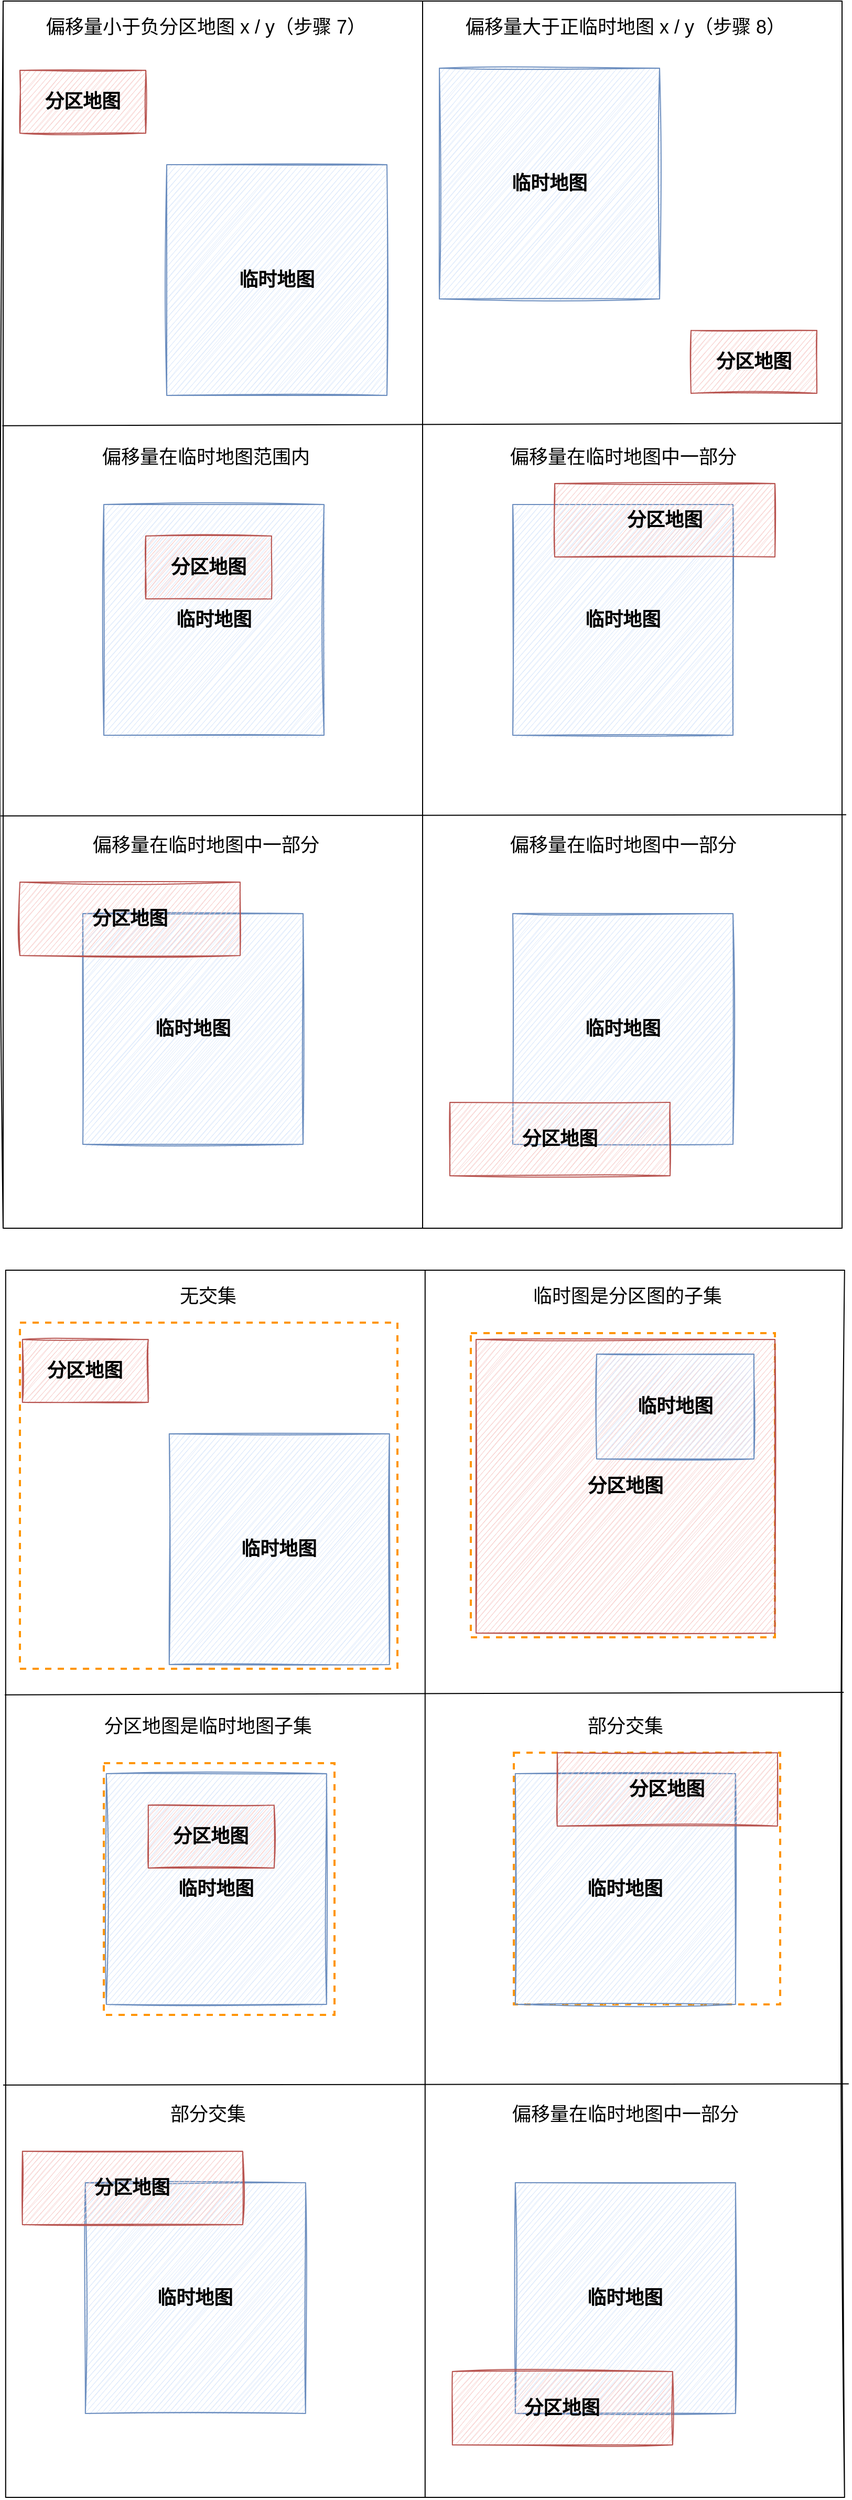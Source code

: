 <mxfile version="21.6.9" type="github">
  <diagram id="C5RBs43oDa-KdzZeNtuy" name="Page-1">
    <mxGraphModel dx="1434" dy="821" grid="1" gridSize="10" guides="1" tooltips="1" connect="1" arrows="1" fold="1" page="1" pageScale="1" pageWidth="827" pageHeight="1169" math="0" shadow="0">
      <root>
        <mxCell id="WIyWlLk6GJQsqaUBKTNV-0" />
        <mxCell id="WIyWlLk6GJQsqaUBKTNV-1" parent="WIyWlLk6GJQsqaUBKTNV-0" />
        <mxCell id="4jtPyUjPbutTBBN_l6jg-0" value="" style="rounded=0;whiteSpace=wrap;html=1;glass=0;sketch=1;fontSize=18;" vertex="1" parent="WIyWlLk6GJQsqaUBKTNV-1">
          <mxGeometry x="16.4" y="1270" width="800" height="1170" as="geometry" />
        </mxCell>
        <mxCell id="4jtPyUjPbutTBBN_l6jg-22" value="" style="rounded=0;whiteSpace=wrap;html=1;dashed=1;fillColor=none;strokeColor=#ff9500;strokeWidth=2;" vertex="1" parent="WIyWlLk6GJQsqaUBKTNV-1">
          <mxGeometry x="30" y="1320" width="360" height="330" as="geometry" />
        </mxCell>
        <mxCell id="4jtPyUjPbutTBBN_l6jg-23" value="" style="rounded=0;whiteSpace=wrap;html=1;dashed=1;fillColor=none;strokeColor=#ff9500;strokeWidth=2;" vertex="1" parent="WIyWlLk6GJQsqaUBKTNV-1">
          <mxGeometry x="460" y="1330" width="290" height="290" as="geometry" />
        </mxCell>
        <mxCell id="4jtPyUjPbutTBBN_l6jg-24" value="" style="rounded=0;whiteSpace=wrap;html=1;dashed=1;fillColor=none;strokeColor=#ff9500;strokeWidth=2;" vertex="1" parent="WIyWlLk6GJQsqaUBKTNV-1">
          <mxGeometry x="110" y="1740" width="220" height="240" as="geometry" />
        </mxCell>
        <mxCell id="4jtPyUjPbutTBBN_l6jg-25" value="" style="rounded=0;whiteSpace=wrap;html=1;dashed=1;fillColor=none;strokeColor=#ff9500;strokeWidth=2;" vertex="1" parent="WIyWlLk6GJQsqaUBKTNV-1">
          <mxGeometry x="501" y="1730" width="254" height="240" as="geometry" />
        </mxCell>
        <mxCell id="4dKTXO5G0q5J4LrQVhPR-27" value="" style="rounded=0;whiteSpace=wrap;html=1;glass=0;sketch=1;fontSize=18;" parent="WIyWlLk6GJQsqaUBKTNV-1" vertex="1">
          <mxGeometry x="14" y="60" width="800" height="1170" as="geometry" />
        </mxCell>
        <mxCell id="4dKTXO5G0q5J4LrQVhPR-21" value="&lt;b&gt;&lt;font style=&quot;font-size: 18px;&quot;&gt;临时地图&lt;/font&gt;&lt;/b&gt;" style="rounded=0;whiteSpace=wrap;html=1;fillColor=#dae8fc;strokeColor=#6c8ebf;glass=0;sketch=1;" parent="WIyWlLk6GJQsqaUBKTNV-1" vertex="1">
          <mxGeometry x="170" y="216" width="210" height="220" as="geometry" />
        </mxCell>
        <mxCell id="4dKTXO5G0q5J4LrQVhPR-22" value="&lt;b&gt;&lt;font style=&quot;font-size: 18px;&quot;&gt;分区地图&lt;/font&gt;&lt;/b&gt;" style="rounded=0;whiteSpace=wrap;html=1;glass=0;sketch=1;fillColor=#f8cecc;strokeColor=#b85450;" parent="WIyWlLk6GJQsqaUBKTNV-1" vertex="1">
          <mxGeometry x="30" y="126" width="120" height="60" as="geometry" />
        </mxCell>
        <mxCell id="4dKTXO5G0q5J4LrQVhPR-23" value="&lt;b&gt;&lt;font style=&quot;font-size: 18px;&quot;&gt;临时地图&lt;/font&gt;&lt;/b&gt;" style="rounded=0;whiteSpace=wrap;html=1;fillColor=#dae8fc;strokeColor=#6c8ebf;glass=0;sketch=1;" parent="WIyWlLk6GJQsqaUBKTNV-1" vertex="1">
          <mxGeometry x="430" y="124" width="210" height="220" as="geometry" />
        </mxCell>
        <mxCell id="4dKTXO5G0q5J4LrQVhPR-24" value="&lt;b&gt;&lt;font style=&quot;font-size: 18px;&quot;&gt;分区地图&lt;/font&gt;&lt;/b&gt;" style="rounded=0;whiteSpace=wrap;html=1;glass=0;sketch=1;fillColor=#f8cecc;strokeColor=#b85450;" parent="WIyWlLk6GJQsqaUBKTNV-1" vertex="1">
          <mxGeometry x="670" y="374" width="120" height="60" as="geometry" />
        </mxCell>
        <mxCell id="4dKTXO5G0q5J4LrQVhPR-25" value="&lt;b&gt;&lt;font style=&quot;font-size: 18px;&quot;&gt;临时地图&lt;/font&gt;&lt;/b&gt;" style="rounded=0;whiteSpace=wrap;html=1;fillColor=#dae8fc;strokeColor=#6c8ebf;glass=0;sketch=1;" parent="WIyWlLk6GJQsqaUBKTNV-1" vertex="1">
          <mxGeometry x="110" y="540" width="210" height="220" as="geometry" />
        </mxCell>
        <mxCell id="4dKTXO5G0q5J4LrQVhPR-26" value="&lt;b&gt;&lt;font style=&quot;font-size: 18px;&quot;&gt;分区地图&lt;/font&gt;&lt;/b&gt;" style="rounded=0;whiteSpace=wrap;html=1;glass=0;sketch=1;fillColor=#f8cecc;strokeColor=#b85450;" parent="WIyWlLk6GJQsqaUBKTNV-1" vertex="1">
          <mxGeometry x="150" y="570" width="120" height="60" as="geometry" />
        </mxCell>
        <mxCell id="4dKTXO5G0q5J4LrQVhPR-28" value="" style="endArrow=none;html=1;rounded=0;fontSize=18;entryX=0.5;entryY=0;entryDx=0;entryDy=0;exitX=0.5;exitY=1;exitDx=0;exitDy=0;" parent="WIyWlLk6GJQsqaUBKTNV-1" source="4dKTXO5G0q5J4LrQVhPR-27" target="4dKTXO5G0q5J4LrQVhPR-27" edge="1">
          <mxGeometry width="50" height="50" relative="1" as="geometry">
            <mxPoint x="370" y="190" as="sourcePoint" />
            <mxPoint x="420" y="140" as="targetPoint" />
          </mxGeometry>
        </mxCell>
        <mxCell id="4dKTXO5G0q5J4LrQVhPR-30" value="&lt;b&gt;&lt;font style=&quot;font-size: 18px;&quot;&gt;临时地图&lt;/font&gt;&lt;/b&gt;" style="rounded=0;whiteSpace=wrap;html=1;fillColor=#dae8fc;strokeColor=#6c8ebf;glass=0;sketch=1;" parent="WIyWlLk6GJQsqaUBKTNV-1" vertex="1">
          <mxGeometry x="500" y="540" width="210" height="220" as="geometry" />
        </mxCell>
        <mxCell id="4dKTXO5G0q5J4LrQVhPR-31" value="&lt;b&gt;&lt;font style=&quot;font-size: 18px;&quot;&gt;分区地图&lt;/font&gt;&lt;/b&gt;" style="rounded=0;whiteSpace=wrap;html=1;glass=0;sketch=1;fillColor=#f8cecc;strokeColor=#b85450;" parent="WIyWlLk6GJQsqaUBKTNV-1" vertex="1">
          <mxGeometry x="540" y="520" width="210" height="70" as="geometry" />
        </mxCell>
        <mxCell id="4dKTXO5G0q5J4LrQVhPR-33" value="&lt;b&gt;&lt;font style=&quot;font-size: 18px;&quot;&gt;临时地图&lt;/font&gt;&lt;/b&gt;" style="rounded=0;whiteSpace=wrap;html=1;fillColor=#dae8fc;strokeColor=#6c8ebf;glass=0;sketch=1;" parent="WIyWlLk6GJQsqaUBKTNV-1" vertex="1">
          <mxGeometry x="90" y="930" width="210" height="220" as="geometry" />
        </mxCell>
        <mxCell id="4dKTXO5G0q5J4LrQVhPR-34" value="&lt;b&gt;&lt;font style=&quot;font-size: 18px;&quot;&gt;分区地图&lt;/font&gt;&lt;/b&gt;" style="rounded=0;whiteSpace=wrap;html=1;glass=0;sketch=1;fillColor=#f8cecc;strokeColor=#b85450;" parent="WIyWlLk6GJQsqaUBKTNV-1" vertex="1">
          <mxGeometry x="30" y="900" width="210" height="70" as="geometry" />
        </mxCell>
        <mxCell id="4dKTXO5G0q5J4LrQVhPR-35" value="&lt;b&gt;&lt;font style=&quot;font-size: 18px;&quot;&gt;临时地图&lt;/font&gt;&lt;/b&gt;" style="rounded=0;whiteSpace=wrap;html=1;fillColor=#dae8fc;strokeColor=#6c8ebf;glass=0;sketch=1;" parent="WIyWlLk6GJQsqaUBKTNV-1" vertex="1">
          <mxGeometry x="500" y="930" width="210" height="220" as="geometry" />
        </mxCell>
        <mxCell id="4dKTXO5G0q5J4LrQVhPR-36" value="&lt;b&gt;&lt;font style=&quot;font-size: 18px;&quot;&gt;分区地图&lt;/font&gt;&lt;/b&gt;" style="rounded=0;whiteSpace=wrap;html=1;glass=0;sketch=1;fillColor=#f8cecc;strokeColor=#b85450;" parent="WIyWlLk6GJQsqaUBKTNV-1" vertex="1">
          <mxGeometry x="440" y="1110" width="210" height="70" as="geometry" />
        </mxCell>
        <mxCell id="4dKTXO5G0q5J4LrQVhPR-37" value="" style="endArrow=none;html=1;rounded=0;fontSize=18;exitX=-0.001;exitY=0.346;exitDx=0;exitDy=0;exitPerimeter=0;entryX=0.999;entryY=0.344;entryDx=0;entryDy=0;entryPerimeter=0;" parent="WIyWlLk6GJQsqaUBKTNV-1" source="4dKTXO5G0q5J4LrQVhPR-27" target="4dKTXO5G0q5J4LrQVhPR-27" edge="1">
          <mxGeometry width="50" height="50" relative="1" as="geometry">
            <mxPoint x="60" y="510" as="sourcePoint" />
            <mxPoint x="110" y="460" as="targetPoint" />
          </mxGeometry>
        </mxCell>
        <mxCell id="4dKTXO5G0q5J4LrQVhPR-38" value="" style="endArrow=none;html=1;rounded=0;fontSize=18;exitX=-0.003;exitY=0.664;exitDx=0;exitDy=0;exitPerimeter=0;entryX=1.005;entryY=0.663;entryDx=0;entryDy=0;entryPerimeter=0;" parent="WIyWlLk6GJQsqaUBKTNV-1" source="4dKTXO5G0q5J4LrQVhPR-27" target="4dKTXO5G0q5J4LrQVhPR-27" edge="1">
          <mxGeometry width="50" height="50" relative="1" as="geometry">
            <mxPoint x="230" y="850" as="sourcePoint" />
            <mxPoint x="280" y="800" as="targetPoint" />
          </mxGeometry>
        </mxCell>
        <mxCell id="4dKTXO5G0q5J4LrQVhPR-40" value="偏移量小于负分区地图 x / y（步骤 7）" style="text;html=1;strokeColor=none;fillColor=none;align=center;verticalAlign=middle;whiteSpace=wrap;rounded=0;glass=0;sketch=1;fontSize=18;" parent="WIyWlLk6GJQsqaUBKTNV-1" vertex="1">
          <mxGeometry x="40" y="70" width="335" height="30" as="geometry" />
        </mxCell>
        <mxCell id="4dKTXO5G0q5J4LrQVhPR-41" value="偏移量大于正临时地图 x / y（步骤 8）" style="text;html=1;strokeColor=none;fillColor=none;align=center;verticalAlign=middle;whiteSpace=wrap;rounded=0;glass=0;sketch=1;fontSize=18;" parent="WIyWlLk6GJQsqaUBKTNV-1" vertex="1">
          <mxGeometry x="440" y="70" width="335" height="30" as="geometry" />
        </mxCell>
        <mxCell id="4dKTXO5G0q5J4LrQVhPR-42" value="偏移量在临时地图范围内" style="text;html=1;strokeColor=none;fillColor=none;align=center;verticalAlign=middle;whiteSpace=wrap;rounded=0;glass=0;sketch=1;fontSize=18;" parent="WIyWlLk6GJQsqaUBKTNV-1" vertex="1">
          <mxGeometry x="40" y="480" width="335" height="30" as="geometry" />
        </mxCell>
        <mxCell id="4dKTXO5G0q5J4LrQVhPR-43" value="偏移量在临时地图中一部分" style="text;html=1;strokeColor=none;fillColor=none;align=center;verticalAlign=middle;whiteSpace=wrap;rounded=0;glass=0;sketch=1;fontSize=18;" parent="WIyWlLk6GJQsqaUBKTNV-1" vertex="1">
          <mxGeometry x="437.5" y="480" width="335" height="30" as="geometry" />
        </mxCell>
        <mxCell id="4dKTXO5G0q5J4LrQVhPR-44" value="偏移量在临时地图中一部分" style="text;html=1;strokeColor=none;fillColor=none;align=center;verticalAlign=middle;whiteSpace=wrap;rounded=0;glass=0;sketch=1;fontSize=18;" parent="WIyWlLk6GJQsqaUBKTNV-1" vertex="1">
          <mxGeometry x="40" y="850" width="335" height="30" as="geometry" />
        </mxCell>
        <mxCell id="4dKTXO5G0q5J4LrQVhPR-45" value="偏移量在临时地图中一部分" style="text;html=1;strokeColor=none;fillColor=none;align=center;verticalAlign=middle;whiteSpace=wrap;rounded=0;glass=0;sketch=1;fontSize=18;" parent="WIyWlLk6GJQsqaUBKTNV-1" vertex="1">
          <mxGeometry x="437.5" y="850" width="335" height="30" as="geometry" />
        </mxCell>
        <mxCell id="4jtPyUjPbutTBBN_l6jg-1" value="&lt;b&gt;&lt;font style=&quot;font-size: 18px;&quot;&gt;临时地图&lt;/font&gt;&lt;/b&gt;" style="rounded=0;whiteSpace=wrap;html=1;fillColor=#dae8fc;strokeColor=#6c8ebf;glass=0;sketch=1;" vertex="1" parent="WIyWlLk6GJQsqaUBKTNV-1">
          <mxGeometry x="172.4" y="1426" width="210" height="220" as="geometry" />
        </mxCell>
        <mxCell id="4jtPyUjPbutTBBN_l6jg-2" value="&lt;b&gt;&lt;font style=&quot;font-size: 18px;&quot;&gt;分区地图&lt;/font&gt;&lt;/b&gt;" style="rounded=0;whiteSpace=wrap;html=1;glass=0;sketch=1;fillColor=#f8cecc;strokeColor=#b85450;" vertex="1" parent="WIyWlLk6GJQsqaUBKTNV-1">
          <mxGeometry x="32.4" y="1336" width="120" height="60" as="geometry" />
        </mxCell>
        <mxCell id="4jtPyUjPbutTBBN_l6jg-4" value="&lt;b&gt;&lt;font style=&quot;font-size: 18px;&quot;&gt;分区地图&lt;/font&gt;&lt;/b&gt;" style="rounded=0;whiteSpace=wrap;html=1;glass=0;sketch=1;fillColor=#f8cecc;strokeColor=#b85450;" vertex="1" parent="WIyWlLk6GJQsqaUBKTNV-1">
          <mxGeometry x="465" y="1336" width="285" height="280" as="geometry" />
        </mxCell>
        <mxCell id="4jtPyUjPbutTBBN_l6jg-3" value="&lt;b&gt;&lt;font style=&quot;font-size: 18px;&quot;&gt;临时地图&lt;/font&gt;&lt;/b&gt;" style="rounded=0;whiteSpace=wrap;html=1;fillColor=#dae8fc;strokeColor=#6c8ebf;glass=0;sketch=1;" vertex="1" parent="WIyWlLk6GJQsqaUBKTNV-1">
          <mxGeometry x="580" y="1350" width="150" height="100" as="geometry" />
        </mxCell>
        <mxCell id="4jtPyUjPbutTBBN_l6jg-5" value="&lt;b&gt;&lt;font style=&quot;font-size: 18px;&quot;&gt;临时地图&lt;/font&gt;&lt;/b&gt;" style="rounded=0;whiteSpace=wrap;html=1;fillColor=#dae8fc;strokeColor=#6c8ebf;glass=0;sketch=1;" vertex="1" parent="WIyWlLk6GJQsqaUBKTNV-1">
          <mxGeometry x="112.4" y="1750" width="210" height="220" as="geometry" />
        </mxCell>
        <mxCell id="4jtPyUjPbutTBBN_l6jg-6" value="&lt;b&gt;&lt;font style=&quot;font-size: 18px;&quot;&gt;分区地图&lt;/font&gt;&lt;/b&gt;" style="rounded=0;whiteSpace=wrap;html=1;glass=0;sketch=1;fillColor=#f8cecc;strokeColor=#b85450;" vertex="1" parent="WIyWlLk6GJQsqaUBKTNV-1">
          <mxGeometry x="152.4" y="1780" width="120" height="60" as="geometry" />
        </mxCell>
        <mxCell id="4jtPyUjPbutTBBN_l6jg-7" value="" style="endArrow=none;html=1;rounded=0;fontSize=18;entryX=0.5;entryY=0;entryDx=0;entryDy=0;exitX=0.5;exitY=1;exitDx=0;exitDy=0;" edge="1" parent="WIyWlLk6GJQsqaUBKTNV-1" source="4jtPyUjPbutTBBN_l6jg-0" target="4jtPyUjPbutTBBN_l6jg-0">
          <mxGeometry width="50" height="50" relative="1" as="geometry">
            <mxPoint x="372.4" y="1400" as="sourcePoint" />
            <mxPoint x="422.4" y="1350" as="targetPoint" />
          </mxGeometry>
        </mxCell>
        <mxCell id="4jtPyUjPbutTBBN_l6jg-8" value="&lt;b&gt;&lt;font style=&quot;font-size: 18px;&quot;&gt;临时地图&lt;/font&gt;&lt;/b&gt;" style="rounded=0;whiteSpace=wrap;html=1;fillColor=#dae8fc;strokeColor=#6c8ebf;glass=0;sketch=1;" vertex="1" parent="WIyWlLk6GJQsqaUBKTNV-1">
          <mxGeometry x="502.4" y="1750" width="210" height="220" as="geometry" />
        </mxCell>
        <mxCell id="4jtPyUjPbutTBBN_l6jg-9" value="&lt;b&gt;&lt;font style=&quot;font-size: 18px;&quot;&gt;分区地图&lt;/font&gt;&lt;/b&gt;" style="rounded=0;whiteSpace=wrap;html=1;glass=0;sketch=1;fillColor=#f8cecc;strokeColor=#b85450;" vertex="1" parent="WIyWlLk6GJQsqaUBKTNV-1">
          <mxGeometry x="542.4" y="1730" width="210" height="70" as="geometry" />
        </mxCell>
        <mxCell id="4jtPyUjPbutTBBN_l6jg-10" value="&lt;b&gt;&lt;font style=&quot;font-size: 18px;&quot;&gt;临时地图&lt;/font&gt;&lt;/b&gt;" style="rounded=0;whiteSpace=wrap;html=1;fillColor=#dae8fc;strokeColor=#6c8ebf;glass=0;sketch=1;" vertex="1" parent="WIyWlLk6GJQsqaUBKTNV-1">
          <mxGeometry x="92.4" y="2140" width="210" height="220" as="geometry" />
        </mxCell>
        <mxCell id="4jtPyUjPbutTBBN_l6jg-11" value="&lt;b&gt;&lt;font style=&quot;font-size: 18px;&quot;&gt;分区地图&lt;/font&gt;&lt;/b&gt;" style="rounded=0;whiteSpace=wrap;html=1;glass=0;sketch=1;fillColor=#f8cecc;strokeColor=#b85450;" vertex="1" parent="WIyWlLk6GJQsqaUBKTNV-1">
          <mxGeometry x="32.4" y="2110" width="210" height="70" as="geometry" />
        </mxCell>
        <mxCell id="4jtPyUjPbutTBBN_l6jg-12" value="&lt;b&gt;&lt;font style=&quot;font-size: 18px;&quot;&gt;临时地图&lt;/font&gt;&lt;/b&gt;" style="rounded=0;whiteSpace=wrap;html=1;fillColor=#dae8fc;strokeColor=#6c8ebf;glass=0;sketch=1;" vertex="1" parent="WIyWlLk6GJQsqaUBKTNV-1">
          <mxGeometry x="502.4" y="2140" width="210" height="220" as="geometry" />
        </mxCell>
        <mxCell id="4jtPyUjPbutTBBN_l6jg-13" value="&lt;b&gt;&lt;font style=&quot;font-size: 18px;&quot;&gt;分区地图&lt;/font&gt;&lt;/b&gt;" style="rounded=0;whiteSpace=wrap;html=1;glass=0;sketch=1;fillColor=#f8cecc;strokeColor=#b85450;" vertex="1" parent="WIyWlLk6GJQsqaUBKTNV-1">
          <mxGeometry x="442.4" y="2320" width="210" height="70" as="geometry" />
        </mxCell>
        <mxCell id="4jtPyUjPbutTBBN_l6jg-14" value="" style="endArrow=none;html=1;rounded=0;fontSize=18;exitX=-0.001;exitY=0.346;exitDx=0;exitDy=0;exitPerimeter=0;entryX=0.999;entryY=0.344;entryDx=0;entryDy=0;entryPerimeter=0;" edge="1" parent="WIyWlLk6GJQsqaUBKTNV-1" source="4jtPyUjPbutTBBN_l6jg-0" target="4jtPyUjPbutTBBN_l6jg-0">
          <mxGeometry width="50" height="50" relative="1" as="geometry">
            <mxPoint x="62.4" y="1720" as="sourcePoint" />
            <mxPoint x="112.4" y="1670" as="targetPoint" />
          </mxGeometry>
        </mxCell>
        <mxCell id="4jtPyUjPbutTBBN_l6jg-15" value="" style="endArrow=none;html=1;rounded=0;fontSize=18;exitX=-0.003;exitY=0.664;exitDx=0;exitDy=0;exitPerimeter=0;entryX=1.005;entryY=0.663;entryDx=0;entryDy=0;entryPerimeter=0;" edge="1" parent="WIyWlLk6GJQsqaUBKTNV-1" source="4jtPyUjPbutTBBN_l6jg-0" target="4jtPyUjPbutTBBN_l6jg-0">
          <mxGeometry width="50" height="50" relative="1" as="geometry">
            <mxPoint x="232.4" y="2060" as="sourcePoint" />
            <mxPoint x="282.4" y="2010" as="targetPoint" />
          </mxGeometry>
        </mxCell>
        <mxCell id="4jtPyUjPbutTBBN_l6jg-16" value="无交集" style="text;html=1;strokeColor=none;fillColor=none;align=center;verticalAlign=middle;whiteSpace=wrap;rounded=0;glass=0;sketch=1;fontSize=18;" vertex="1" parent="WIyWlLk6GJQsqaUBKTNV-1">
          <mxGeometry x="42.4" y="1280" width="335" height="30" as="geometry" />
        </mxCell>
        <mxCell id="4jtPyUjPbutTBBN_l6jg-17" value="临时图是分区图的子集" style="text;html=1;strokeColor=none;fillColor=none;align=center;verticalAlign=middle;whiteSpace=wrap;rounded=0;glass=0;sketch=1;fontSize=18;" vertex="1" parent="WIyWlLk6GJQsqaUBKTNV-1">
          <mxGeometry x="442.4" y="1280" width="335" height="30" as="geometry" />
        </mxCell>
        <mxCell id="4jtPyUjPbutTBBN_l6jg-18" value="分区地图是临时地图子集" style="text;html=1;strokeColor=none;fillColor=none;align=center;verticalAlign=middle;whiteSpace=wrap;rounded=0;glass=0;sketch=1;fontSize=18;" vertex="1" parent="WIyWlLk6GJQsqaUBKTNV-1">
          <mxGeometry x="42.4" y="1690" width="335" height="30" as="geometry" />
        </mxCell>
        <mxCell id="4jtPyUjPbutTBBN_l6jg-19" value="部分交集" style="text;html=1;strokeColor=none;fillColor=none;align=center;verticalAlign=middle;whiteSpace=wrap;rounded=0;glass=0;sketch=1;fontSize=18;" vertex="1" parent="WIyWlLk6GJQsqaUBKTNV-1">
          <mxGeometry x="439.9" y="1690" width="335" height="30" as="geometry" />
        </mxCell>
        <mxCell id="4jtPyUjPbutTBBN_l6jg-20" value="部分交集" style="text;html=1;strokeColor=none;fillColor=none;align=center;verticalAlign=middle;whiteSpace=wrap;rounded=0;glass=0;sketch=1;fontSize=18;" vertex="1" parent="WIyWlLk6GJQsqaUBKTNV-1">
          <mxGeometry x="42.4" y="2060" width="335" height="30" as="geometry" />
        </mxCell>
        <mxCell id="4jtPyUjPbutTBBN_l6jg-21" value="偏移量在临时地图中一部分" style="text;html=1;strokeColor=none;fillColor=none;align=center;verticalAlign=middle;whiteSpace=wrap;rounded=0;glass=0;sketch=1;fontSize=18;" vertex="1" parent="WIyWlLk6GJQsqaUBKTNV-1">
          <mxGeometry x="439.9" y="2060" width="335" height="30" as="geometry" />
        </mxCell>
      </root>
    </mxGraphModel>
  </diagram>
</mxfile>
